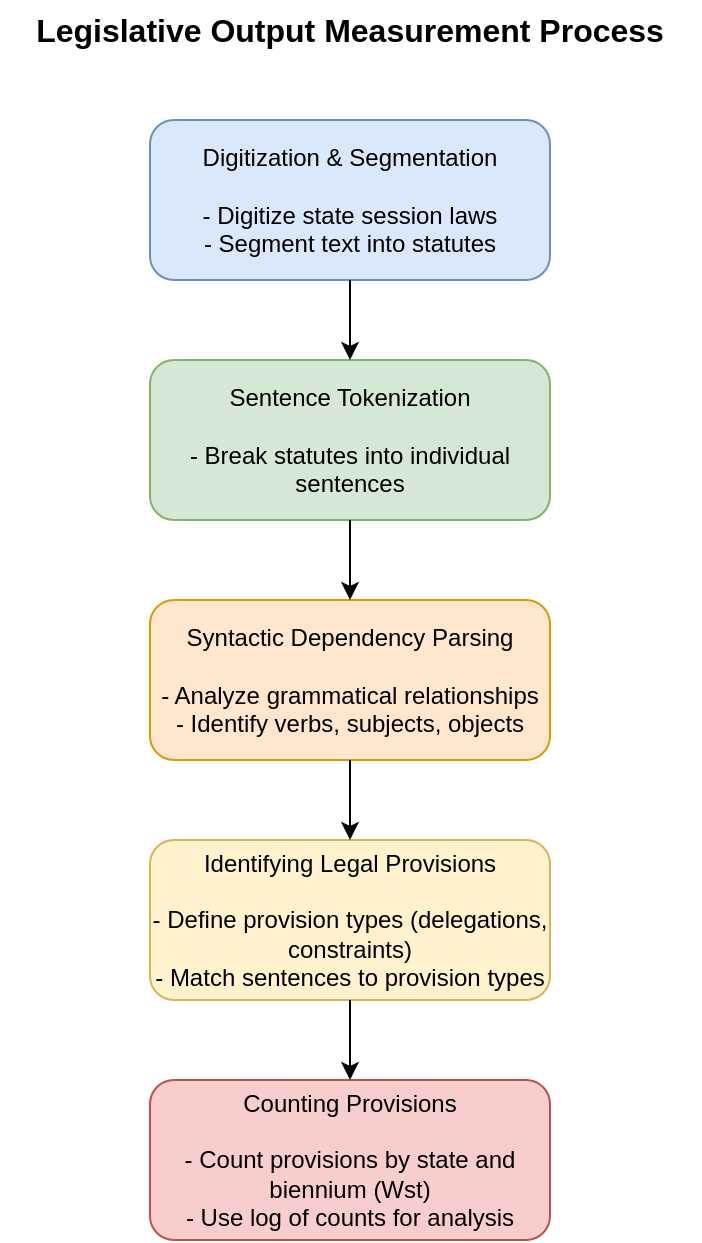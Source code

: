 <mxfile version="27.0.8">
  <diagram name="Legislative Measurement Process" id="legislative_measurement">
    <mxGraphModel dx="1084" dy="801" grid="1" gridSize="10" guides="1" tooltips="1" connect="1" arrows="1" fold="1" page="1" pageScale="1" pageWidth="850" pageHeight="1100" math="0" shadow="0">
      <root>
        <mxCell id="0" />
        <mxCell id="1" parent="0" />
        
        <!-- Step 1: Digitization & Segmentation -->
        <mxCell id="step1" value="Digitization &amp; Segmentation&#xa;&#xa;- Digitize state session laws&#xa;- Segment text into statutes" style="rounded=1;whiteSpace=wrap;html=1;fillColor=#dae8fc;strokeColor=#6c8ebf;align=center;verticalAlign=middle;fontStyle=0" vertex="1" parent="1">
          <mxGeometry x="320" y="120" width="200" height="80" as="geometry" />
        </mxCell>
        
        <!-- Step 2: Sentence Tokenization -->
        <mxCell id="step2" value="Sentence Tokenization&#xa;&#xa;- Break statutes into individual sentences" style="rounded=1;whiteSpace=wrap;html=1;fillColor=#d5e8d4;strokeColor=#82b366;align=center;verticalAlign=middle" vertex="1" parent="1">
          <mxGeometry x="320" y="240" width="200" height="80" as="geometry" />
        </mxCell>
        
        <!-- Step 3: Syntactic Dependency Parsing -->
        <mxCell id="step3" value="Syntactic Dependency Parsing&#xa;&#xa;- Analyze grammatical relationships&#xa;- Identify verbs, subjects, objects" style="rounded=1;whiteSpace=wrap;html=1;fillColor=#ffe6cc;strokeColor=#d79b00;align=center;verticalAlign=middle" vertex="1" parent="1">
          <mxGeometry x="320" y="360" width="200" height="80" as="geometry" />
        </mxCell>
        
        <!-- Step 4: Identifying Legal Provisions -->
        <mxCell id="step4" value="Identifying Legal Provisions&#xa;&#xa;- Define provision types (delegations, constraints)&#xa;- Match sentences to provision types" style="rounded=1;whiteSpace=wrap;html=1;fillColor=#fff2cc;strokeColor=#d6b656;align=center;verticalAlign=middle" vertex="1" parent="1">
          <mxGeometry x="320" y="480" width="200" height="80" as="geometry" />
        </mxCell>
        
        <!-- Step 5: Counting Provisions -->
        <mxCell id="step5" value="Counting Provisions&#xa;&#xa;- Count provisions by state and biennium (Wst)&#xa;- Use log of counts for analysis" style="rounded=1;whiteSpace=wrap;html=1;fillColor=#f8cecc;strokeColor=#b85450;align=center;verticalAlign=middle" vertex="1" parent="1">
          <mxGeometry x="320" y="600" width="200" height="80" as="geometry" />
        </mxCell>
        
        <!-- Flow Arrows -->
        <mxCell id="arrow1to2" style="edgeStyle=orthogonalEdgeStyle;rounded=0;orthogonalLoop=1;jettySize=auto;html=1;exitX=0.5;exitY=1;exitDx=0;exitDy=0;entryX=0.5;entryY=0;entryDx=0;entryDy=0;" edge="1" parent="1" source="step1" target="step2">
          <mxGeometry relative="1" as="geometry" />
        </mxCell>
        
        <mxCell id="arrow2to3" style="edgeStyle=orthogonalEdgeStyle;rounded=0;orthogonalLoop=1;jettySize=auto;html=1;exitX=0.5;exitY=1;exitDx=0;exitDy=0;entryX=0.5;entryY=0;entryDx=0;entryDy=0;" edge="1" parent="1" source="step2" target="step3">
          <mxGeometry relative="1" as="geometry" />
        </mxCell>
        
        <mxCell id="arrow3to4" style="edgeStyle=orthogonalEdgeStyle;rounded=0;orthogonalLoop=1;jettySize=auto;html=1;exitX=0.5;exitY=1;exitDx=0;exitDy=0;entryX=0.5;entryY=0;entryDx=0;entryDy=0;" edge="1" parent="1" source="step3" target="step4">
          <mxGeometry relative="1" as="geometry" />
        </mxCell>
        
        <mxCell id="arrow4to5" style="edgeStyle=orthogonalEdgeStyle;rounded=0;orthogonalLoop=1;jettySize=auto;html=1;exitX=0.5;exitY=1;exitDx=0;exitDy=0;entryX=0.5;entryY=0;entryDx=0;entryDy=0;" edge="1" parent="1" source="step4" target="step5">
          <mxGeometry relative="1" as="geometry" />
        </mxCell>
        
        <!-- Title -->
        <mxCell id="title" value="Legislative Output Measurement Process" style="text;html=1;strokeColor=none;fillColor=none;align=center;verticalAlign=middle;whiteSpace=wrap;rounded=0;fontSize=16;fontStyle=1" vertex="1" parent="1">
          <mxGeometry x="245" y="60" width="350" height="30" as="geometry" />
        </mxCell>
      </root>
    </mxGraphModel>
  </diagram>
</mxfile>